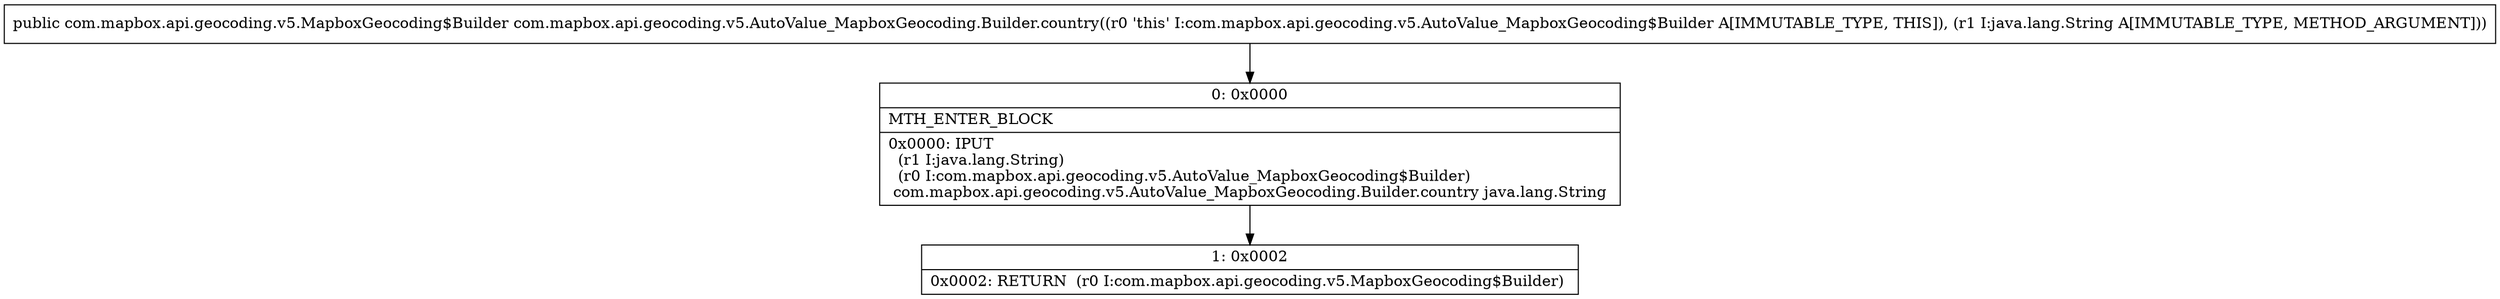 digraph "CFG forcom.mapbox.api.geocoding.v5.AutoValue_MapboxGeocoding.Builder.country(Ljava\/lang\/String;)Lcom\/mapbox\/api\/geocoding\/v5\/MapboxGeocoding$Builder;" {
Node_0 [shape=record,label="{0\:\ 0x0000|MTH_ENTER_BLOCK\l|0x0000: IPUT  \l  (r1 I:java.lang.String)\l  (r0 I:com.mapbox.api.geocoding.v5.AutoValue_MapboxGeocoding$Builder)\l com.mapbox.api.geocoding.v5.AutoValue_MapboxGeocoding.Builder.country java.lang.String \l}"];
Node_1 [shape=record,label="{1\:\ 0x0002|0x0002: RETURN  (r0 I:com.mapbox.api.geocoding.v5.MapboxGeocoding$Builder) \l}"];
MethodNode[shape=record,label="{public com.mapbox.api.geocoding.v5.MapboxGeocoding$Builder com.mapbox.api.geocoding.v5.AutoValue_MapboxGeocoding.Builder.country((r0 'this' I:com.mapbox.api.geocoding.v5.AutoValue_MapboxGeocoding$Builder A[IMMUTABLE_TYPE, THIS]), (r1 I:java.lang.String A[IMMUTABLE_TYPE, METHOD_ARGUMENT])) }"];
MethodNode -> Node_0;
Node_0 -> Node_1;
}

